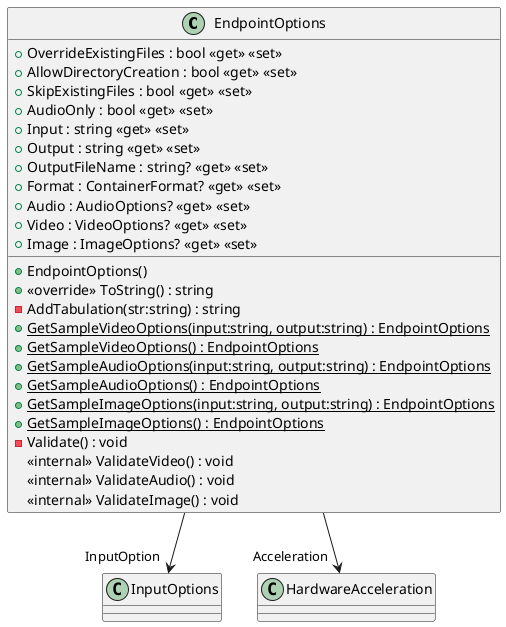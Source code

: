 @startuml
class EndpointOptions {
    + OverrideExistingFiles : bool <<get>> <<set>>
    + AllowDirectoryCreation : bool <<get>> <<set>>
    + SkipExistingFiles : bool <<get>> <<set>>
    + AudioOnly : bool <<get>> <<set>>
    + Input : string <<get>> <<set>>
    + Output : string <<get>> <<set>>
    + OutputFileName : string? <<get>> <<set>>
    + Format : ContainerFormat? <<get>> <<set>>
    + Audio : AudioOptions? <<get>> <<set>>
    + Video : VideoOptions? <<get>> <<set>>
    + Image : ImageOptions? <<get>> <<set>>
    + EndpointOptions()
    + <<override>> ToString() : string
    - AddTabulation(str:string) : string
    + {static} GetSampleVideoOptions(input:string, output:string) : EndpointOptions
    + {static} GetSampleVideoOptions() : EndpointOptions
    + {static} GetSampleAudioOptions(input:string, output:string) : EndpointOptions
    + {static} GetSampleAudioOptions() : EndpointOptions
    + {static} GetSampleImageOptions(input:string, output:string) : EndpointOptions
    + {static} GetSampleImageOptions() : EndpointOptions
    - Validate() : void
    <<internal>> ValidateVideo() : void
    <<internal>> ValidateAudio() : void
    <<internal>> ValidateImage() : void
}
EndpointOptions --> "InputOption" InputOptions
EndpointOptions --> "Acceleration" HardwareAcceleration
@enduml
